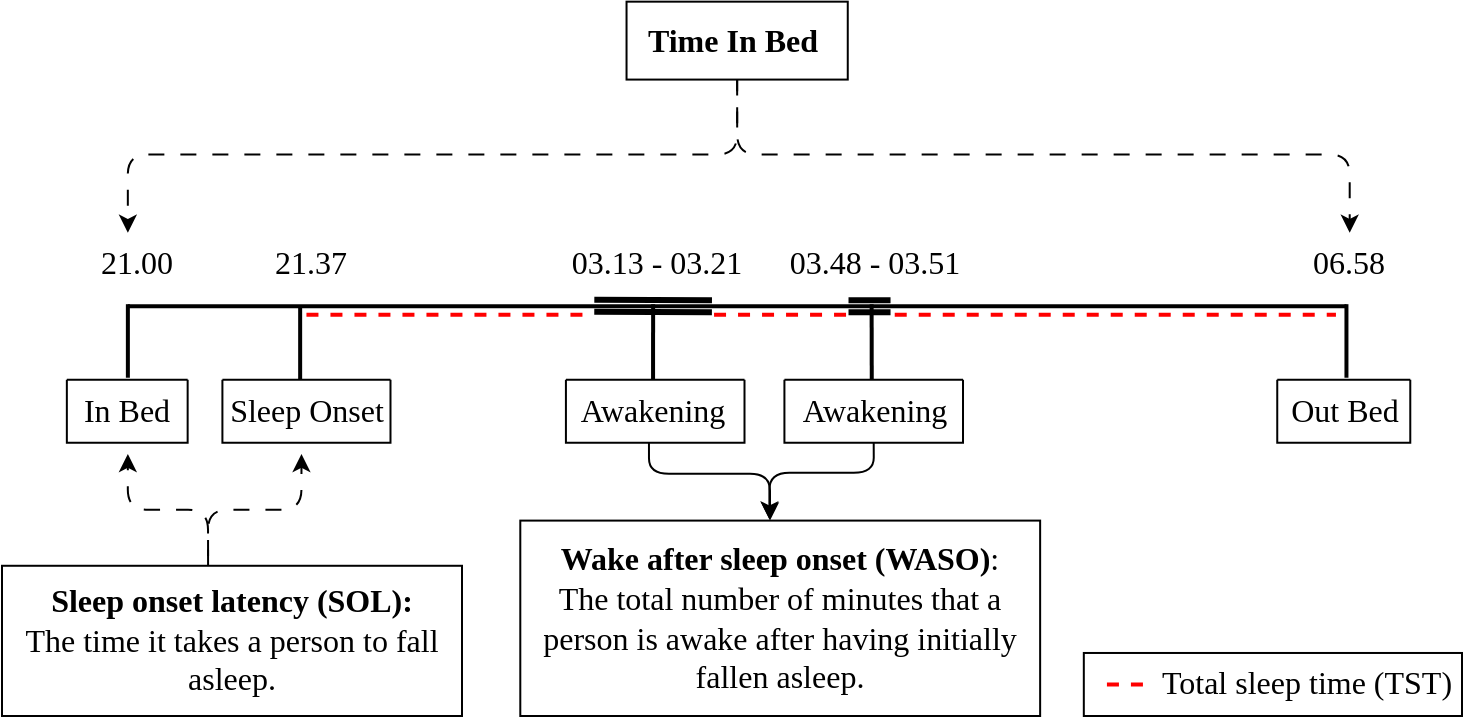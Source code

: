 <mxfile version="22.1.5" type="github">
  <diagram name="Side-1" id="C1oGiQ3anEXHUjQ1uSzQ">
    <mxGraphModel dx="1426" dy="793" grid="1" gridSize="10" guides="1" tooltips="1" connect="1" arrows="1" fold="1" page="1" pageScale="1" pageWidth="827" pageHeight="1169" math="0" shadow="0">
      <root>
        <mxCell id="0" />
        <mxCell id="1" parent="0" />
        <mxCell id="o-47CzEedu0qTjUOqDY5-1" value="" style="group" parent="1" vertex="1" connectable="0">
          <mxGeometry x="97" y="82.83" width="730" height="357.17" as="geometry" />
        </mxCell>
        <mxCell id="nResc2J95Kc2uAZXSNH7-85" value="" style="rounded=0;whiteSpace=wrap;html=1;fontSize=14;" parent="o-47CzEedu0qTjUOqDY5-1" vertex="1">
          <mxGeometry x="540.911" y="325.655" width="189.089" height="31.515" as="geometry" />
        </mxCell>
        <mxCell id="nResc2J95Kc2uAZXSNH7-19" style="edgeStyle=orthogonalEdgeStyle;rounded=1;orthogonalLoop=1;jettySize=auto;html=1;exitX=0.5;exitY=1;exitDx=0;exitDy=0;dashed=1;dashPattern=8 8;fontSize=14;" parent="o-47CzEedu0qTjUOqDY5-1" source="nResc2J95Kc2uAZXSNH7-1" edge="1">
          <mxGeometry relative="1" as="geometry">
            <mxPoint x="62.936" y="115.555" as="targetPoint" />
            <mxPoint x="362.328" y="42.02" as="sourcePoint" />
            <Array as="points">
              <mxPoint x="367.808" y="76.398" />
              <mxPoint x="62.705" y="76.398" />
            </Array>
          </mxGeometry>
        </mxCell>
        <mxCell id="nResc2J95Kc2uAZXSNH7-20" style="edgeStyle=orthogonalEdgeStyle;rounded=1;orthogonalLoop=1;jettySize=auto;html=1;exitX=0.5;exitY=1;exitDx=0;exitDy=0;dashed=1;dashPattern=8 8;fontSize=14;" parent="o-47CzEedu0qTjUOqDY5-1" target="nResc2J95Kc2uAZXSNH7-24" edge="1">
          <mxGeometry relative="1" as="geometry">
            <mxPoint x="666.97" y="115.555" as="targetPoint" />
            <mxPoint x="367.578" y="36.768" as="sourcePoint" />
            <Array as="points">
              <mxPoint x="367.808" y="76.398" />
              <mxPoint x="673.846" y="76.398" />
            </Array>
          </mxGeometry>
        </mxCell>
        <mxCell id="nResc2J95Kc2uAZXSNH7-1" value="&lt;font face=&quot;Times New Roman&quot; style=&quot;font-size: 16px;&quot;&gt;&lt;b style=&quot;&quot;&gt;Time In Bed&amp;nbsp;&lt;/b&gt;&lt;/font&gt;" style="rounded=0;whiteSpace=wrap;html=1;fontSize=14;" parent="o-47CzEedu0qTjUOqDY5-1" vertex="1">
          <mxGeometry x="312.27" width="110.61" height="38.96" as="geometry" />
        </mxCell>
        <mxCell id="nResc2J95Kc2uAZXSNH7-3" value="" style="line;strokeWidth=2;html=1;perimeter=backbonePerimeter;points=[];outlineConnect=0;fontSize=14;" parent="o-47CzEedu0qTjUOqDY5-1" vertex="1">
          <mxGeometry x="62.934" y="147.07" width="609.288" height="10.505" as="geometry" />
        </mxCell>
        <mxCell id="nResc2J95Kc2uAZXSNH7-8" value="" style="endArrow=none;html=1;rounded=0;strokeWidth=2;fontSize=14;" parent="o-47CzEedu0qTjUOqDY5-1" edge="1">
          <mxGeometry width="50" height="50" relative="1" as="geometry">
            <mxPoint x="62.934" y="188.039" as="sourcePoint" />
            <mxPoint x="62.934" y="151.272" as="targetPoint" />
          </mxGeometry>
        </mxCell>
        <mxCell id="nResc2J95Kc2uAZXSNH7-10" value="" style="endArrow=none;html=1;rounded=0;strokeWidth=2;fontSize=14;" parent="o-47CzEedu0qTjUOqDY5-1" edge="1">
          <mxGeometry width="50" height="50" relative="1" as="geometry">
            <mxPoint x="149.075" y="189.09" as="sourcePoint" />
            <mxPoint x="149.075" y="152.322" as="targetPoint" />
          </mxGeometry>
        </mxCell>
        <mxCell id="nResc2J95Kc2uAZXSNH7-15" value="" style="swimlane;startSize=0;fontSize=14;" parent="o-47CzEedu0qTjUOqDY5-1" vertex="1">
          <mxGeometry x="32.423" y="189.09" width="60.404" height="31.515" as="geometry" />
        </mxCell>
        <mxCell id="nResc2J95Kc2uAZXSNH7-16" value="&lt;font face=&quot;Times New Roman&quot; style=&quot;font-size: 16px;&quot;&gt;In Bed&lt;/font&gt;" style="text;html=1;align=center;verticalAlign=middle;resizable=0;points=[];autosize=1;strokeColor=none;fillColor=none;fontSize=14;" parent="nResc2J95Kc2uAZXSNH7-15" vertex="1">
          <mxGeometry x="-5.748" y="0.002" width="70" height="30" as="geometry" />
        </mxCell>
        <mxCell id="nResc2J95Kc2uAZXSNH7-13" value="" style="swimlane;startSize=0;fontSize=14;" parent="o-47CzEedu0qTjUOqDY5-1" vertex="1">
          <mxGeometry x="110.207" y="189.09" width="84.04" height="31.515" as="geometry" />
        </mxCell>
        <mxCell id="nResc2J95Kc2uAZXSNH7-14" value="&lt;font face=&quot;Times New Roman&quot; style=&quot;font-size: 16px;&quot;&gt;Sleep Onset&lt;/font&gt;" style="text;html=1;align=center;verticalAlign=middle;resizable=0;points=[];autosize=1;strokeColor=none;fillColor=none;fontSize=14;" parent="nResc2J95Kc2uAZXSNH7-13" vertex="1">
          <mxGeometry x="-7.977" y="0.002" width="100" height="30" as="geometry" />
        </mxCell>
        <mxCell id="nResc2J95Kc2uAZXSNH7-22" value="&lt;font face=&quot;Times New Roman&quot; style=&quot;font-size: 16px;&quot;&gt;21.00&lt;/font&gt;" style="text;html=1;align=center;verticalAlign=middle;resizable=0;points=[];autosize=1;strokeColor=none;fillColor=none;fontSize=14;" parent="o-47CzEedu0qTjUOqDY5-1" vertex="1">
          <mxGeometry x="36.67" y="115.555" width="60" height="30" as="geometry" />
        </mxCell>
        <mxCell id="nResc2J95Kc2uAZXSNH7-23" value="&lt;font face=&quot;Times New Roman&quot; style=&quot;font-size: 16px;&quot;&gt;21.37&lt;/font&gt;" style="text;html=1;align=center;verticalAlign=middle;resizable=0;points=[];autosize=1;strokeColor=none;fillColor=none;fontSize=14;" parent="o-47CzEedu0qTjUOqDY5-1" vertex="1">
          <mxGeometry x="124.154" y="115.555" width="60" height="30" as="geometry" />
        </mxCell>
        <mxCell id="nResc2J95Kc2uAZXSNH7-24" value="&lt;font face=&quot;Times New Roman&quot; style=&quot;font-size: 16px;&quot;&gt;06.58&lt;/font&gt;" style="text;html=1;align=center;verticalAlign=middle;resizable=0;points=[];autosize=1;strokeColor=none;fillColor=none;fontSize=14;" parent="o-47CzEedu0qTjUOqDY5-1" vertex="1">
          <mxGeometry x="642.804" y="115.555" width="60" height="30" as="geometry" />
        </mxCell>
        <mxCell id="nResc2J95Kc2uAZXSNH7-25" value="" style="endArrow=none;html=1;rounded=0;strokeWidth=2;fontSize=14;" parent="o-47CzEedu0qTjUOqDY5-1" edge="1">
          <mxGeometry width="50" height="50" relative="1" as="geometry">
            <mxPoint x="672.223" y="188.039" as="sourcePoint" />
            <mxPoint x="672.223" y="151.272" as="targetPoint" />
          </mxGeometry>
        </mxCell>
        <mxCell id="nResc2J95Kc2uAZXSNH7-26" value="" style="swimlane;startSize=0;fontSize=14;" parent="o-47CzEedu0qTjUOqDY5-1" vertex="1">
          <mxGeometry x="637.624" y="189.09" width="66.516" height="31.515" as="geometry" />
        </mxCell>
        <mxCell id="nResc2J95Kc2uAZXSNH7-27" value="&lt;font face=&quot;Times New Roman&quot; style=&quot;font-size: 16px;&quot;&gt;Out Bed&lt;/font&gt;" style="text;html=1;align=center;verticalAlign=middle;resizable=0;points=[];autosize=1;strokeColor=none;fillColor=none;fontSize=14;" parent="nResc2J95Kc2uAZXSNH7-26" vertex="1">
          <mxGeometry x="-6.742" y="0.002" width="80" height="30" as="geometry" />
        </mxCell>
        <mxCell id="nResc2J95Kc2uAZXSNH7-31" value="" style="shape=link;html=1;rounded=0;strokeWidth=3;fontSize=14;" parent="o-47CzEedu0qTjUOqDY5-1" edge="1">
          <mxGeometry width="100" relative="1" as="geometry">
            <mxPoint x="296.145" y="151.986" as="sourcePoint" />
            <mxPoint x="354.973" y="152.322" as="targetPoint" />
          </mxGeometry>
        </mxCell>
        <mxCell id="nResc2J95Kc2uAZXSNH7-47" value="" style="shape=link;html=1;rounded=0;strokeWidth=3;fontSize=14;" parent="o-47CzEedu0qTjUOqDY5-1" edge="1">
          <mxGeometry width="100" relative="1" as="geometry">
            <mxPoint x="423.255" y="152.322" as="sourcePoint" />
            <mxPoint x="444.265" y="152.322" as="targetPoint" />
          </mxGeometry>
        </mxCell>
        <mxCell id="nResc2J95Kc2uAZXSNH7-48" value="&lt;font face=&quot;Times New Roman&quot; style=&quot;font-size: 16px;&quot;&gt;03.13 - 03.21&lt;/font&gt;" style="text;html=1;align=center;verticalAlign=middle;resizable=0;points=[];autosize=1;strokeColor=none;fillColor=none;fontSize=14;" parent="o-47CzEedu0qTjUOqDY5-1" vertex="1">
          <mxGeometry x="271.61" y="115.555" width="110" height="30" as="geometry" />
        </mxCell>
        <mxCell id="nResc2J95Kc2uAZXSNH7-49" value="&lt;font face=&quot;Times New Roman&quot; style=&quot;font-size: 16px;&quot;&gt;03.48 - 03.51&lt;/font&gt;" style="text;html=1;align=center;verticalAlign=middle;resizable=0;points=[];autosize=1;strokeColor=none;fillColor=none;fontSize=14;" parent="o-47CzEedu0qTjUOqDY5-1" vertex="1">
          <mxGeometry x="380.852" y="115.555" width="110" height="30" as="geometry" />
        </mxCell>
        <mxCell id="nResc2J95Kc2uAZXSNH7-56" value="" style="endArrow=none;html=1;rounded=0;strokeWidth=2;fontSize=14;exitX=0.488;exitY=-0.004;exitDx=0;exitDy=0;exitPerimeter=0;" parent="o-47CzEedu0qTjUOqDY5-1" source="nResc2J95Kc2uAZXSNH7-57" edge="1">
          <mxGeometry width="50" height="50" relative="1" as="geometry">
            <mxPoint x="325.559" y="188.039" as="sourcePoint" />
            <mxPoint x="325.559" y="151.272" as="targetPoint" />
          </mxGeometry>
        </mxCell>
        <mxCell id="nResc2J95Kc2uAZXSNH7-57" value="" style="swimlane;startSize=0;fontSize=14;" parent="o-47CzEedu0qTjUOqDY5-1" vertex="1">
          <mxGeometry x="281.959" y="189.09" width="89.292" height="31.515" as="geometry" />
        </mxCell>
        <mxCell id="nResc2J95Kc2uAZXSNH7-58" value="&lt;font face=&quot;Times New Roman&quot; style=&quot;font-size: 16px;&quot;&gt;Awakening&lt;/font&gt;" style="text;html=1;align=center;verticalAlign=middle;resizable=0;points=[];autosize=1;strokeColor=none;fillColor=none;fontSize=14;" parent="nResc2J95Kc2uAZXSNH7-57" vertex="1">
          <mxGeometry x="-6.83" y="0.002" width="100" height="30" as="geometry" />
        </mxCell>
        <mxCell id="nResc2J95Kc2uAZXSNH7-69" value="" style="endArrow=none;html=1;rounded=0;strokeWidth=2;fontSize=14;exitX=0.489;exitY=0;exitDx=0;exitDy=0;exitPerimeter=0;" parent="o-47CzEedu0qTjUOqDY5-1" source="nResc2J95Kc2uAZXSNH7-70" edge="1">
          <mxGeometry width="50" height="50" relative="1" as="geometry">
            <mxPoint x="434.81" y="188.039" as="sourcePoint" />
            <mxPoint x="434.81" y="151.272" as="targetPoint" />
          </mxGeometry>
        </mxCell>
        <mxCell id="nResc2J95Kc2uAZXSNH7-70" value="" style="swimlane;startSize=0;fontSize=14;" parent="o-47CzEedu0qTjUOqDY5-1" vertex="1">
          <mxGeometry x="391.211" y="189.09" width="89.292" height="31.515" as="geometry" />
        </mxCell>
        <mxCell id="nResc2J95Kc2uAZXSNH7-71" value="&lt;font face=&quot;Times New Roman&quot; style=&quot;font-size: 16px;&quot;&gt;Awakening&lt;/font&gt;" style="text;html=1;align=center;verticalAlign=middle;resizable=0;points=[];autosize=1;strokeColor=none;fillColor=none;fontSize=14;" parent="nResc2J95Kc2uAZXSNH7-70" vertex="1">
          <mxGeometry x="-5.35" y="0.002" width="100" height="30" as="geometry" />
        </mxCell>
        <mxCell id="nResc2J95Kc2uAZXSNH7-72" value="&lt;font face=&quot;Times New Roman&quot; style=&quot;&quot;&gt;&lt;font style=&quot;font-size: 16px;&quot;&gt;&lt;b style=&quot;&quot;&gt;Wake after sleep onset (WASO)&lt;/b&gt;:&lt;br style=&quot;&quot;&gt;The total number of minutes that a person is awake after having initially fallen asleep.&lt;/font&gt;&lt;br style=&quot;font-size: 14px;&quot;&gt;&lt;/font&gt;" style="whiteSpace=wrap;html=1;fontSize=14;" parent="o-47CzEedu0qTjUOqDY5-1" vertex="1">
          <mxGeometry x="259.15" y="259.47" width="259.92" height="97.7" as="geometry" />
        </mxCell>
        <mxCell id="nResc2J95Kc2uAZXSNH7-73" value="" style="edgeStyle=orthogonalEdgeStyle;rounded=1;orthogonalLoop=1;jettySize=auto;html=1;fontSize=14;exitX=0.465;exitY=1.004;exitDx=0;exitDy=0;exitPerimeter=0;" parent="o-47CzEedu0qTjUOqDY5-1" source="nResc2J95Kc2uAZXSNH7-57" target="nResc2J95Kc2uAZXSNH7-72" edge="1">
          <mxGeometry relative="1" as="geometry">
            <Array as="points">
              <mxPoint x="324" y="236" />
              <mxPoint x="384" y="236" />
            </Array>
          </mxGeometry>
        </mxCell>
        <mxCell id="nResc2J95Kc2uAZXSNH7-76" style="edgeStyle=orthogonalEdgeStyle;rounded=1;orthogonalLoop=1;jettySize=auto;html=1;dashed=1;dashPattern=8 8;fontSize=14;exitX=0.448;exitY=-0.002;exitDx=0;exitDy=0;exitPerimeter=0;" parent="o-47CzEedu0qTjUOqDY5-1" source="nResc2J95Kc2uAZXSNH7-75" edge="1">
          <mxGeometry relative="1" as="geometry">
            <mxPoint x="62.93" y="226.143" as="targetPoint" />
            <mxPoint x="84.231" y="272.938" as="sourcePoint" />
            <Array as="points">
              <mxPoint x="103" y="254" />
              <mxPoint x="63" y="254" />
            </Array>
          </mxGeometry>
        </mxCell>
        <mxCell id="nResc2J95Kc2uAZXSNH7-77" style="edgeStyle=orthogonalEdgeStyle;rounded=1;orthogonalLoop=1;jettySize=auto;html=1;exitX=0.448;exitY=-0.065;exitDx=0;exitDy=0;dashed=1;dashPattern=8 8;fontSize=14;exitPerimeter=0;" parent="o-47CzEedu0qTjUOqDY5-1" source="nResc2J95Kc2uAZXSNH7-75" edge="1">
          <mxGeometry relative="1" as="geometry">
            <mxPoint x="149.744" y="226.143" as="targetPoint" />
            <Array as="points">
              <mxPoint x="103" y="254" />
              <mxPoint x="150" y="254" />
            </Array>
          </mxGeometry>
        </mxCell>
        <mxCell id="nResc2J95Kc2uAZXSNH7-75" value="&lt;font face=&quot;Times New Roman&quot; style=&quot;&quot;&gt;&lt;font style=&quot;font-size: 16px;&quot;&gt;&lt;b style=&quot;&quot;&gt;Sleep onset latency (SOL):&lt;/b&gt;&lt;br style=&quot;&quot;&gt;&lt;/font&gt;&lt;font style=&quot;font-size: 16px;&quot;&gt;The time it takes a person to fall asleep.&lt;/font&gt;&lt;/font&gt;" style="rounded=0;whiteSpace=wrap;html=1;fontSize=14;" parent="o-47CzEedu0qTjUOqDY5-1" vertex="1">
          <mxGeometry y="282.06" width="230" height="75.11" as="geometry" />
        </mxCell>
        <mxCell id="nResc2J95Kc2uAZXSNH7-78" value="" style="line;strokeWidth=2;html=1;perimeter=backbonePerimeter;points=[];outlineConnect=0;strokeColor=#ff0000;dashed=1;fontSize=14;" parent="o-47CzEedu0qTjUOqDY5-1" vertex="1">
          <mxGeometry x="152.227" y="151.272" width="142.868" height="10.505" as="geometry" />
        </mxCell>
        <mxCell id="nResc2J95Kc2uAZXSNH7-79" value="" style="line;strokeWidth=2;html=1;perimeter=backbonePerimeter;points=[];outlineConnect=0;strokeColor=#ff0000;fillColor=#0d0c0c;dashed=1;fontSize=14;" parent="o-47CzEedu0qTjUOqDY5-1" vertex="1">
          <mxGeometry x="356.023" y="151.272" width="66.181" height="10.505" as="geometry" />
        </mxCell>
        <mxCell id="nResc2J95Kc2uAZXSNH7-80" value="" style="line;strokeWidth=2;html=1;perimeter=backbonePerimeter;points=[];outlineConnect=0;strokeColor=#ff0000;gradientColor=none;fillStyle=dashed;dashed=1;fontSize=14;" parent="o-47CzEedu0qTjUOqDY5-1" vertex="1">
          <mxGeometry x="446.366" y="151.272" width="220.604" height="10.505" as="geometry" />
        </mxCell>
        <mxCell id="nResc2J95Kc2uAZXSNH7-82" value="" style="line;strokeWidth=2;html=1;perimeter=backbonePerimeter;points=[];outlineConnect=0;strokeColor=#ff0000;gradientColor=none;fillStyle=dashed;dashed=1;fontSize=14;" parent="o-47CzEedu0qTjUOqDY5-1" vertex="1">
          <mxGeometry x="552.466" y="336.16" width="21.01" height="10.505" as="geometry" />
        </mxCell>
        <mxCell id="nResc2J95Kc2uAZXSNH7-83" value="&lt;font face=&quot;Times New Roman&quot; style=&quot;font-size: 16px;&quot;&gt;Total sleep time (TST)&lt;/font&gt;" style="text;html=1;align=center;verticalAlign=middle;resizable=0;points=[];autosize=1;strokeColor=none;fillColor=none;fontSize=14;" parent="o-47CzEedu0qTjUOqDY5-1" vertex="1">
          <mxGeometry x="566.995" y="325.657" width="170" height="30" as="geometry" />
        </mxCell>
        <mxCell id="MC_yEp5EQ4ePjF8rYufF-3" value="" style="edgeStyle=orthogonalEdgeStyle;rounded=1;orthogonalLoop=1;jettySize=auto;html=1;fontSize=14;entryX=0.479;entryY=-0.006;entryDx=0;entryDy=0;entryPerimeter=0;exitX=0.5;exitY=1;exitDx=0;exitDy=0;" parent="o-47CzEedu0qTjUOqDY5-1" source="nResc2J95Kc2uAZXSNH7-70" target="nResc2J95Kc2uAZXSNH7-72" edge="1">
          <mxGeometry relative="1" as="geometry">
            <mxPoint x="430.513" y="230.823" as="sourcePoint" />
            <mxPoint x="573.481" y="255.156" as="targetPoint" />
            <Array as="points">
              <mxPoint x="436.128" y="235.502" />
              <mxPoint x="383.718" y="235.502" />
              <mxPoint x="383.718" y="258.9" />
            </Array>
          </mxGeometry>
        </mxCell>
      </root>
    </mxGraphModel>
  </diagram>
</mxfile>
